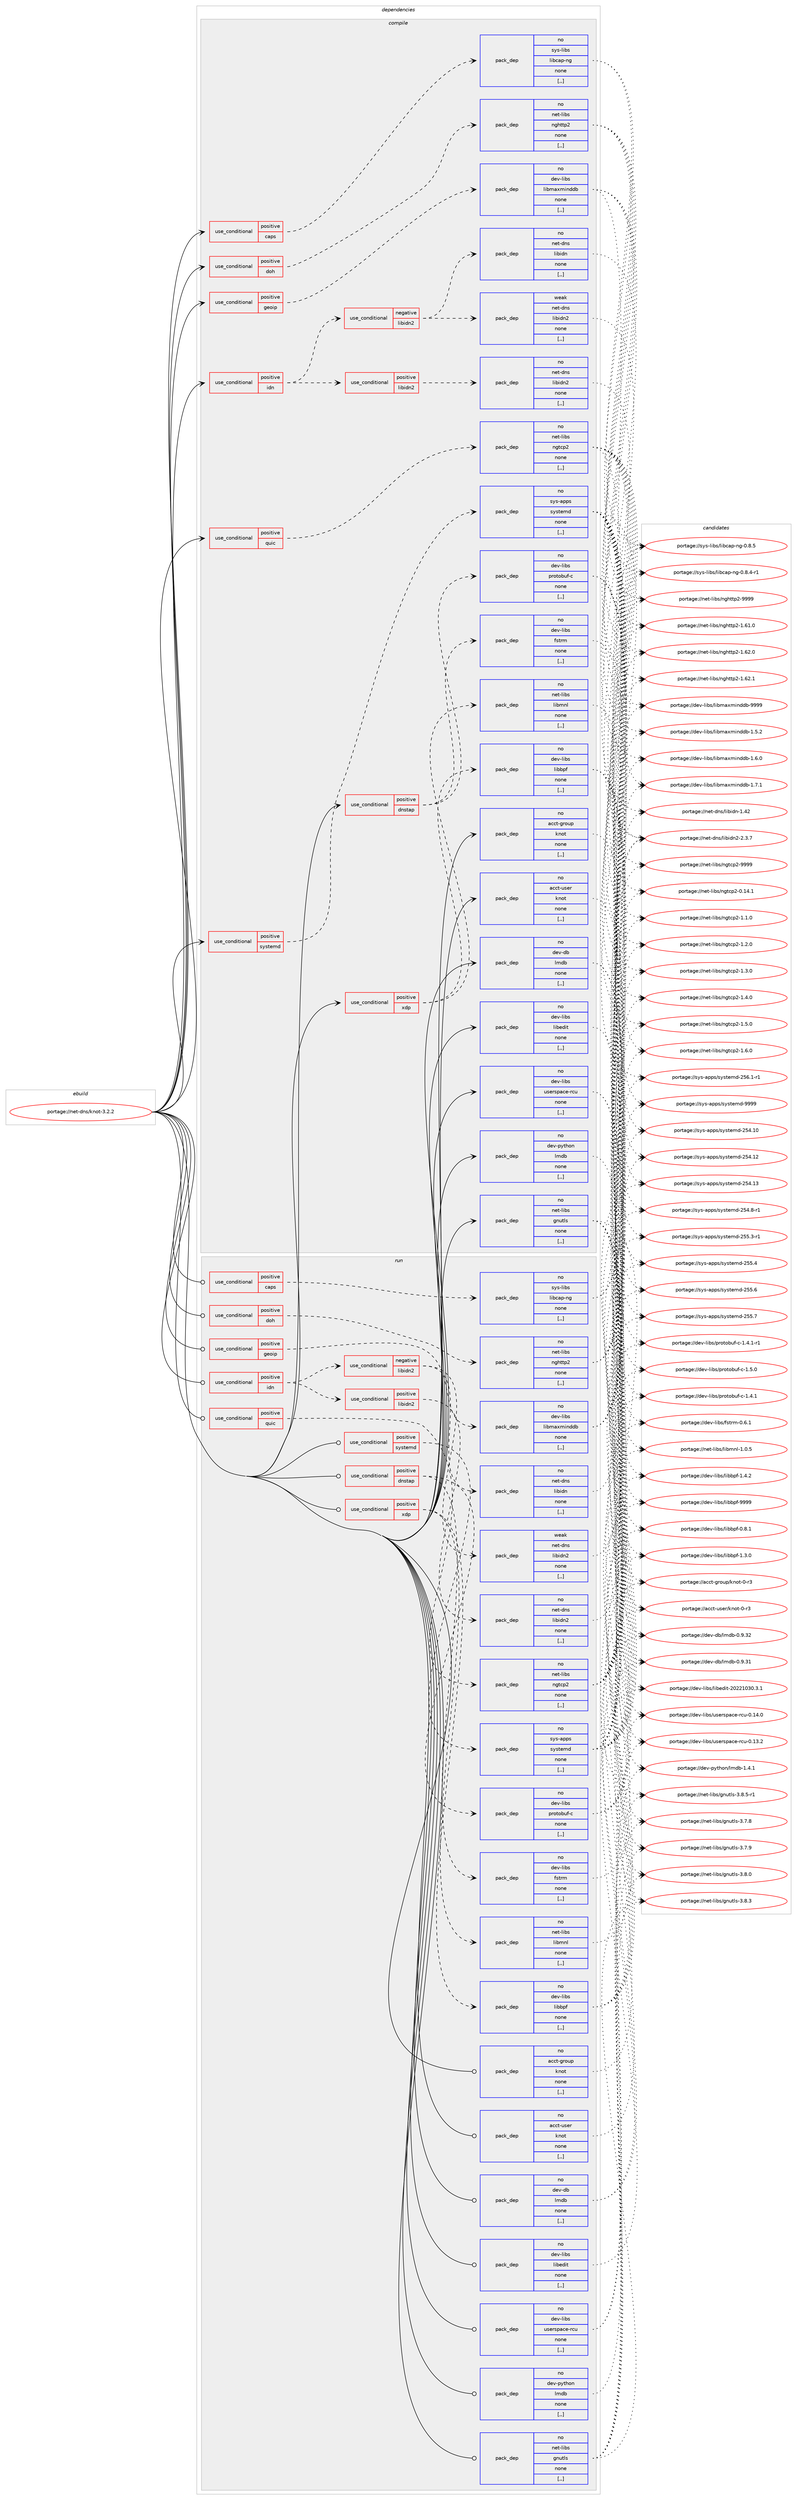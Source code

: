 digraph prolog {

# *************
# Graph options
# *************

newrank=true;
concentrate=true;
compound=true;
graph [rankdir=LR,fontname=Helvetica,fontsize=10,ranksep=1.5];#, ranksep=2.5, nodesep=0.2];
edge  [arrowhead=vee];
node  [fontname=Helvetica,fontsize=10];

# **********
# The ebuild
# **********

subgraph cluster_leftcol {
color=gray;
rank=same;
label=<<i>ebuild</i>>;
id [label="portage://net-dns/knot-3.2.2", color=red, width=4, href="../net-dns/knot-3.2.2.svg"];
}

# ****************
# The dependencies
# ****************

subgraph cluster_midcol {
color=gray;
label=<<i>dependencies</i>>;
subgraph cluster_compile {
fillcolor="#eeeeee";
style=filled;
label=<<i>compile</i>>;
subgraph cond87208 {
dependency337132 [label=<<TABLE BORDER="0" CELLBORDER="1" CELLSPACING="0" CELLPADDING="4"><TR><TD ROWSPAN="3" CELLPADDING="10">use_conditional</TD></TR><TR><TD>positive</TD></TR><TR><TD>caps</TD></TR></TABLE>>, shape=none, color=red];
subgraph pack247391 {
dependency337133 [label=<<TABLE BORDER="0" CELLBORDER="1" CELLSPACING="0" CELLPADDING="4" WIDTH="220"><TR><TD ROWSPAN="6" CELLPADDING="30">pack_dep</TD></TR><TR><TD WIDTH="110">no</TD></TR><TR><TD>sys-libs</TD></TR><TR><TD>libcap-ng</TD></TR><TR><TD>none</TD></TR><TR><TD>[,,]</TD></TR></TABLE>>, shape=none, color=blue];
}
dependency337132:e -> dependency337133:w [weight=20,style="dashed",arrowhead="vee"];
}
id:e -> dependency337132:w [weight=20,style="solid",arrowhead="vee"];
subgraph cond87209 {
dependency337134 [label=<<TABLE BORDER="0" CELLBORDER="1" CELLSPACING="0" CELLPADDING="4"><TR><TD ROWSPAN="3" CELLPADDING="10">use_conditional</TD></TR><TR><TD>positive</TD></TR><TR><TD>dnstap</TD></TR></TABLE>>, shape=none, color=red];
subgraph pack247392 {
dependency337135 [label=<<TABLE BORDER="0" CELLBORDER="1" CELLSPACING="0" CELLPADDING="4" WIDTH="220"><TR><TD ROWSPAN="6" CELLPADDING="30">pack_dep</TD></TR><TR><TD WIDTH="110">no</TD></TR><TR><TD>dev-libs</TD></TR><TR><TD>fstrm</TD></TR><TR><TD>none</TD></TR><TR><TD>[,,]</TD></TR></TABLE>>, shape=none, color=blue];
}
dependency337134:e -> dependency337135:w [weight=20,style="dashed",arrowhead="vee"];
subgraph pack247393 {
dependency337136 [label=<<TABLE BORDER="0" CELLBORDER="1" CELLSPACING="0" CELLPADDING="4" WIDTH="220"><TR><TD ROWSPAN="6" CELLPADDING="30">pack_dep</TD></TR><TR><TD WIDTH="110">no</TD></TR><TR><TD>dev-libs</TD></TR><TR><TD>protobuf-c</TD></TR><TR><TD>none</TD></TR><TR><TD>[,,]</TD></TR></TABLE>>, shape=none, color=blue];
}
dependency337134:e -> dependency337136:w [weight=20,style="dashed",arrowhead="vee"];
}
id:e -> dependency337134:w [weight=20,style="solid",arrowhead="vee"];
subgraph cond87210 {
dependency337137 [label=<<TABLE BORDER="0" CELLBORDER="1" CELLSPACING="0" CELLPADDING="4"><TR><TD ROWSPAN="3" CELLPADDING="10">use_conditional</TD></TR><TR><TD>positive</TD></TR><TR><TD>doh</TD></TR></TABLE>>, shape=none, color=red];
subgraph pack247394 {
dependency337138 [label=<<TABLE BORDER="0" CELLBORDER="1" CELLSPACING="0" CELLPADDING="4" WIDTH="220"><TR><TD ROWSPAN="6" CELLPADDING="30">pack_dep</TD></TR><TR><TD WIDTH="110">no</TD></TR><TR><TD>net-libs</TD></TR><TR><TD>nghttp2</TD></TR><TR><TD>none</TD></TR><TR><TD>[,,]</TD></TR></TABLE>>, shape=none, color=blue];
}
dependency337137:e -> dependency337138:w [weight=20,style="dashed",arrowhead="vee"];
}
id:e -> dependency337137:w [weight=20,style="solid",arrowhead="vee"];
subgraph cond87211 {
dependency337139 [label=<<TABLE BORDER="0" CELLBORDER="1" CELLSPACING="0" CELLPADDING="4"><TR><TD ROWSPAN="3" CELLPADDING="10">use_conditional</TD></TR><TR><TD>positive</TD></TR><TR><TD>geoip</TD></TR></TABLE>>, shape=none, color=red];
subgraph pack247395 {
dependency337140 [label=<<TABLE BORDER="0" CELLBORDER="1" CELLSPACING="0" CELLPADDING="4" WIDTH="220"><TR><TD ROWSPAN="6" CELLPADDING="30">pack_dep</TD></TR><TR><TD WIDTH="110">no</TD></TR><TR><TD>dev-libs</TD></TR><TR><TD>libmaxminddb</TD></TR><TR><TD>none</TD></TR><TR><TD>[,,]</TD></TR></TABLE>>, shape=none, color=blue];
}
dependency337139:e -> dependency337140:w [weight=20,style="dashed",arrowhead="vee"];
}
id:e -> dependency337139:w [weight=20,style="solid",arrowhead="vee"];
subgraph cond87212 {
dependency337141 [label=<<TABLE BORDER="0" CELLBORDER="1" CELLSPACING="0" CELLPADDING="4"><TR><TD ROWSPAN="3" CELLPADDING="10">use_conditional</TD></TR><TR><TD>positive</TD></TR><TR><TD>idn</TD></TR></TABLE>>, shape=none, color=red];
subgraph cond87213 {
dependency337142 [label=<<TABLE BORDER="0" CELLBORDER="1" CELLSPACING="0" CELLPADDING="4"><TR><TD ROWSPAN="3" CELLPADDING="10">use_conditional</TD></TR><TR><TD>negative</TD></TR><TR><TD>libidn2</TD></TR></TABLE>>, shape=none, color=red];
subgraph pack247396 {
dependency337143 [label=<<TABLE BORDER="0" CELLBORDER="1" CELLSPACING="0" CELLPADDING="4" WIDTH="220"><TR><TD ROWSPAN="6" CELLPADDING="30">pack_dep</TD></TR><TR><TD WIDTH="110">no</TD></TR><TR><TD>net-dns</TD></TR><TR><TD>libidn</TD></TR><TR><TD>none</TD></TR><TR><TD>[,,]</TD></TR></TABLE>>, shape=none, color=blue];
}
dependency337142:e -> dependency337143:w [weight=20,style="dashed",arrowhead="vee"];
subgraph pack247397 {
dependency337144 [label=<<TABLE BORDER="0" CELLBORDER="1" CELLSPACING="0" CELLPADDING="4" WIDTH="220"><TR><TD ROWSPAN="6" CELLPADDING="30">pack_dep</TD></TR><TR><TD WIDTH="110">weak</TD></TR><TR><TD>net-dns</TD></TR><TR><TD>libidn2</TD></TR><TR><TD>none</TD></TR><TR><TD>[,,]</TD></TR></TABLE>>, shape=none, color=blue];
}
dependency337142:e -> dependency337144:w [weight=20,style="dashed",arrowhead="vee"];
}
dependency337141:e -> dependency337142:w [weight=20,style="dashed",arrowhead="vee"];
subgraph cond87214 {
dependency337145 [label=<<TABLE BORDER="0" CELLBORDER="1" CELLSPACING="0" CELLPADDING="4"><TR><TD ROWSPAN="3" CELLPADDING="10">use_conditional</TD></TR><TR><TD>positive</TD></TR><TR><TD>libidn2</TD></TR></TABLE>>, shape=none, color=red];
subgraph pack247398 {
dependency337146 [label=<<TABLE BORDER="0" CELLBORDER="1" CELLSPACING="0" CELLPADDING="4" WIDTH="220"><TR><TD ROWSPAN="6" CELLPADDING="30">pack_dep</TD></TR><TR><TD WIDTH="110">no</TD></TR><TR><TD>net-dns</TD></TR><TR><TD>libidn2</TD></TR><TR><TD>none</TD></TR><TR><TD>[,,]</TD></TR></TABLE>>, shape=none, color=blue];
}
dependency337145:e -> dependency337146:w [weight=20,style="dashed",arrowhead="vee"];
}
dependency337141:e -> dependency337145:w [weight=20,style="dashed",arrowhead="vee"];
}
id:e -> dependency337141:w [weight=20,style="solid",arrowhead="vee"];
subgraph cond87215 {
dependency337147 [label=<<TABLE BORDER="0" CELLBORDER="1" CELLSPACING="0" CELLPADDING="4"><TR><TD ROWSPAN="3" CELLPADDING="10">use_conditional</TD></TR><TR><TD>positive</TD></TR><TR><TD>quic</TD></TR></TABLE>>, shape=none, color=red];
subgraph pack247399 {
dependency337148 [label=<<TABLE BORDER="0" CELLBORDER="1" CELLSPACING="0" CELLPADDING="4" WIDTH="220"><TR><TD ROWSPAN="6" CELLPADDING="30">pack_dep</TD></TR><TR><TD WIDTH="110">no</TD></TR><TR><TD>net-libs</TD></TR><TR><TD>ngtcp2</TD></TR><TR><TD>none</TD></TR><TR><TD>[,,]</TD></TR></TABLE>>, shape=none, color=blue];
}
dependency337147:e -> dependency337148:w [weight=20,style="dashed",arrowhead="vee"];
}
id:e -> dependency337147:w [weight=20,style="solid",arrowhead="vee"];
subgraph cond87216 {
dependency337149 [label=<<TABLE BORDER="0" CELLBORDER="1" CELLSPACING="0" CELLPADDING="4"><TR><TD ROWSPAN="3" CELLPADDING="10">use_conditional</TD></TR><TR><TD>positive</TD></TR><TR><TD>systemd</TD></TR></TABLE>>, shape=none, color=red];
subgraph pack247400 {
dependency337150 [label=<<TABLE BORDER="0" CELLBORDER="1" CELLSPACING="0" CELLPADDING="4" WIDTH="220"><TR><TD ROWSPAN="6" CELLPADDING="30">pack_dep</TD></TR><TR><TD WIDTH="110">no</TD></TR><TR><TD>sys-apps</TD></TR><TR><TD>systemd</TD></TR><TR><TD>none</TD></TR><TR><TD>[,,]</TD></TR></TABLE>>, shape=none, color=blue];
}
dependency337149:e -> dependency337150:w [weight=20,style="dashed",arrowhead="vee"];
}
id:e -> dependency337149:w [weight=20,style="solid",arrowhead="vee"];
subgraph cond87217 {
dependency337151 [label=<<TABLE BORDER="0" CELLBORDER="1" CELLSPACING="0" CELLPADDING="4"><TR><TD ROWSPAN="3" CELLPADDING="10">use_conditional</TD></TR><TR><TD>positive</TD></TR><TR><TD>xdp</TD></TR></TABLE>>, shape=none, color=red];
subgraph pack247401 {
dependency337152 [label=<<TABLE BORDER="0" CELLBORDER="1" CELLSPACING="0" CELLPADDING="4" WIDTH="220"><TR><TD ROWSPAN="6" CELLPADDING="30">pack_dep</TD></TR><TR><TD WIDTH="110">no</TD></TR><TR><TD>dev-libs</TD></TR><TR><TD>libbpf</TD></TR><TR><TD>none</TD></TR><TR><TD>[,,]</TD></TR></TABLE>>, shape=none, color=blue];
}
dependency337151:e -> dependency337152:w [weight=20,style="dashed",arrowhead="vee"];
subgraph pack247402 {
dependency337153 [label=<<TABLE BORDER="0" CELLBORDER="1" CELLSPACING="0" CELLPADDING="4" WIDTH="220"><TR><TD ROWSPAN="6" CELLPADDING="30">pack_dep</TD></TR><TR><TD WIDTH="110">no</TD></TR><TR><TD>net-libs</TD></TR><TR><TD>libmnl</TD></TR><TR><TD>none</TD></TR><TR><TD>[,,]</TD></TR></TABLE>>, shape=none, color=blue];
}
dependency337151:e -> dependency337153:w [weight=20,style="dashed",arrowhead="vee"];
}
id:e -> dependency337151:w [weight=20,style="solid",arrowhead="vee"];
subgraph pack247403 {
dependency337154 [label=<<TABLE BORDER="0" CELLBORDER="1" CELLSPACING="0" CELLPADDING="4" WIDTH="220"><TR><TD ROWSPAN="6" CELLPADDING="30">pack_dep</TD></TR><TR><TD WIDTH="110">no</TD></TR><TR><TD>acct-group</TD></TR><TR><TD>knot</TD></TR><TR><TD>none</TD></TR><TR><TD>[,,]</TD></TR></TABLE>>, shape=none, color=blue];
}
id:e -> dependency337154:w [weight=20,style="solid",arrowhead="vee"];
subgraph pack247404 {
dependency337155 [label=<<TABLE BORDER="0" CELLBORDER="1" CELLSPACING="0" CELLPADDING="4" WIDTH="220"><TR><TD ROWSPAN="6" CELLPADDING="30">pack_dep</TD></TR><TR><TD WIDTH="110">no</TD></TR><TR><TD>acct-user</TD></TR><TR><TD>knot</TD></TR><TR><TD>none</TD></TR><TR><TD>[,,]</TD></TR></TABLE>>, shape=none, color=blue];
}
id:e -> dependency337155:w [weight=20,style="solid",arrowhead="vee"];
subgraph pack247405 {
dependency337156 [label=<<TABLE BORDER="0" CELLBORDER="1" CELLSPACING="0" CELLPADDING="4" WIDTH="220"><TR><TD ROWSPAN="6" CELLPADDING="30">pack_dep</TD></TR><TR><TD WIDTH="110">no</TD></TR><TR><TD>dev-db</TD></TR><TR><TD>lmdb</TD></TR><TR><TD>none</TD></TR><TR><TD>[,,]</TD></TR></TABLE>>, shape=none, color=blue];
}
id:e -> dependency337156:w [weight=20,style="solid",arrowhead="vee"];
subgraph pack247406 {
dependency337157 [label=<<TABLE BORDER="0" CELLBORDER="1" CELLSPACING="0" CELLPADDING="4" WIDTH="220"><TR><TD ROWSPAN="6" CELLPADDING="30">pack_dep</TD></TR><TR><TD WIDTH="110">no</TD></TR><TR><TD>dev-libs</TD></TR><TR><TD>libedit</TD></TR><TR><TD>none</TD></TR><TR><TD>[,,]</TD></TR></TABLE>>, shape=none, color=blue];
}
id:e -> dependency337157:w [weight=20,style="solid",arrowhead="vee"];
subgraph pack247407 {
dependency337158 [label=<<TABLE BORDER="0" CELLBORDER="1" CELLSPACING="0" CELLPADDING="4" WIDTH="220"><TR><TD ROWSPAN="6" CELLPADDING="30">pack_dep</TD></TR><TR><TD WIDTH="110">no</TD></TR><TR><TD>dev-libs</TD></TR><TR><TD>userspace-rcu</TD></TR><TR><TD>none</TD></TR><TR><TD>[,,]</TD></TR></TABLE>>, shape=none, color=blue];
}
id:e -> dependency337158:w [weight=20,style="solid",arrowhead="vee"];
subgraph pack247408 {
dependency337159 [label=<<TABLE BORDER="0" CELLBORDER="1" CELLSPACING="0" CELLPADDING="4" WIDTH="220"><TR><TD ROWSPAN="6" CELLPADDING="30">pack_dep</TD></TR><TR><TD WIDTH="110">no</TD></TR><TR><TD>dev-python</TD></TR><TR><TD>lmdb</TD></TR><TR><TD>none</TD></TR><TR><TD>[,,]</TD></TR></TABLE>>, shape=none, color=blue];
}
id:e -> dependency337159:w [weight=20,style="solid",arrowhead="vee"];
subgraph pack247409 {
dependency337160 [label=<<TABLE BORDER="0" CELLBORDER="1" CELLSPACING="0" CELLPADDING="4" WIDTH="220"><TR><TD ROWSPAN="6" CELLPADDING="30">pack_dep</TD></TR><TR><TD WIDTH="110">no</TD></TR><TR><TD>net-libs</TD></TR><TR><TD>gnutls</TD></TR><TR><TD>none</TD></TR><TR><TD>[,,]</TD></TR></TABLE>>, shape=none, color=blue];
}
id:e -> dependency337160:w [weight=20,style="solid",arrowhead="vee"];
}
subgraph cluster_compileandrun {
fillcolor="#eeeeee";
style=filled;
label=<<i>compile and run</i>>;
}
subgraph cluster_run {
fillcolor="#eeeeee";
style=filled;
label=<<i>run</i>>;
subgraph cond87218 {
dependency337161 [label=<<TABLE BORDER="0" CELLBORDER="1" CELLSPACING="0" CELLPADDING="4"><TR><TD ROWSPAN="3" CELLPADDING="10">use_conditional</TD></TR><TR><TD>positive</TD></TR><TR><TD>caps</TD></TR></TABLE>>, shape=none, color=red];
subgraph pack247410 {
dependency337162 [label=<<TABLE BORDER="0" CELLBORDER="1" CELLSPACING="0" CELLPADDING="4" WIDTH="220"><TR><TD ROWSPAN="6" CELLPADDING="30">pack_dep</TD></TR><TR><TD WIDTH="110">no</TD></TR><TR><TD>sys-libs</TD></TR><TR><TD>libcap-ng</TD></TR><TR><TD>none</TD></TR><TR><TD>[,,]</TD></TR></TABLE>>, shape=none, color=blue];
}
dependency337161:e -> dependency337162:w [weight=20,style="dashed",arrowhead="vee"];
}
id:e -> dependency337161:w [weight=20,style="solid",arrowhead="odot"];
subgraph cond87219 {
dependency337163 [label=<<TABLE BORDER="0" CELLBORDER="1" CELLSPACING="0" CELLPADDING="4"><TR><TD ROWSPAN="3" CELLPADDING="10">use_conditional</TD></TR><TR><TD>positive</TD></TR><TR><TD>dnstap</TD></TR></TABLE>>, shape=none, color=red];
subgraph pack247411 {
dependency337164 [label=<<TABLE BORDER="0" CELLBORDER="1" CELLSPACING="0" CELLPADDING="4" WIDTH="220"><TR><TD ROWSPAN="6" CELLPADDING="30">pack_dep</TD></TR><TR><TD WIDTH="110">no</TD></TR><TR><TD>dev-libs</TD></TR><TR><TD>fstrm</TD></TR><TR><TD>none</TD></TR><TR><TD>[,,]</TD></TR></TABLE>>, shape=none, color=blue];
}
dependency337163:e -> dependency337164:w [weight=20,style="dashed",arrowhead="vee"];
subgraph pack247412 {
dependency337165 [label=<<TABLE BORDER="0" CELLBORDER="1" CELLSPACING="0" CELLPADDING="4" WIDTH="220"><TR><TD ROWSPAN="6" CELLPADDING="30">pack_dep</TD></TR><TR><TD WIDTH="110">no</TD></TR><TR><TD>dev-libs</TD></TR><TR><TD>protobuf-c</TD></TR><TR><TD>none</TD></TR><TR><TD>[,,]</TD></TR></TABLE>>, shape=none, color=blue];
}
dependency337163:e -> dependency337165:w [weight=20,style="dashed",arrowhead="vee"];
}
id:e -> dependency337163:w [weight=20,style="solid",arrowhead="odot"];
subgraph cond87220 {
dependency337166 [label=<<TABLE BORDER="0" CELLBORDER="1" CELLSPACING="0" CELLPADDING="4"><TR><TD ROWSPAN="3" CELLPADDING="10">use_conditional</TD></TR><TR><TD>positive</TD></TR><TR><TD>doh</TD></TR></TABLE>>, shape=none, color=red];
subgraph pack247413 {
dependency337167 [label=<<TABLE BORDER="0" CELLBORDER="1" CELLSPACING="0" CELLPADDING="4" WIDTH="220"><TR><TD ROWSPAN="6" CELLPADDING="30">pack_dep</TD></TR><TR><TD WIDTH="110">no</TD></TR><TR><TD>net-libs</TD></TR><TR><TD>nghttp2</TD></TR><TR><TD>none</TD></TR><TR><TD>[,,]</TD></TR></TABLE>>, shape=none, color=blue];
}
dependency337166:e -> dependency337167:w [weight=20,style="dashed",arrowhead="vee"];
}
id:e -> dependency337166:w [weight=20,style="solid",arrowhead="odot"];
subgraph cond87221 {
dependency337168 [label=<<TABLE BORDER="0" CELLBORDER="1" CELLSPACING="0" CELLPADDING="4"><TR><TD ROWSPAN="3" CELLPADDING="10">use_conditional</TD></TR><TR><TD>positive</TD></TR><TR><TD>geoip</TD></TR></TABLE>>, shape=none, color=red];
subgraph pack247414 {
dependency337169 [label=<<TABLE BORDER="0" CELLBORDER="1" CELLSPACING="0" CELLPADDING="4" WIDTH="220"><TR><TD ROWSPAN="6" CELLPADDING="30">pack_dep</TD></TR><TR><TD WIDTH="110">no</TD></TR><TR><TD>dev-libs</TD></TR><TR><TD>libmaxminddb</TD></TR><TR><TD>none</TD></TR><TR><TD>[,,]</TD></TR></TABLE>>, shape=none, color=blue];
}
dependency337168:e -> dependency337169:w [weight=20,style="dashed",arrowhead="vee"];
}
id:e -> dependency337168:w [weight=20,style="solid",arrowhead="odot"];
subgraph cond87222 {
dependency337170 [label=<<TABLE BORDER="0" CELLBORDER="1" CELLSPACING="0" CELLPADDING="4"><TR><TD ROWSPAN="3" CELLPADDING="10">use_conditional</TD></TR><TR><TD>positive</TD></TR><TR><TD>idn</TD></TR></TABLE>>, shape=none, color=red];
subgraph cond87223 {
dependency337171 [label=<<TABLE BORDER="0" CELLBORDER="1" CELLSPACING="0" CELLPADDING="4"><TR><TD ROWSPAN="3" CELLPADDING="10">use_conditional</TD></TR><TR><TD>negative</TD></TR><TR><TD>libidn2</TD></TR></TABLE>>, shape=none, color=red];
subgraph pack247415 {
dependency337172 [label=<<TABLE BORDER="0" CELLBORDER="1" CELLSPACING="0" CELLPADDING="4" WIDTH="220"><TR><TD ROWSPAN="6" CELLPADDING="30">pack_dep</TD></TR><TR><TD WIDTH="110">no</TD></TR><TR><TD>net-dns</TD></TR><TR><TD>libidn</TD></TR><TR><TD>none</TD></TR><TR><TD>[,,]</TD></TR></TABLE>>, shape=none, color=blue];
}
dependency337171:e -> dependency337172:w [weight=20,style="dashed",arrowhead="vee"];
subgraph pack247416 {
dependency337173 [label=<<TABLE BORDER="0" CELLBORDER="1" CELLSPACING="0" CELLPADDING="4" WIDTH="220"><TR><TD ROWSPAN="6" CELLPADDING="30">pack_dep</TD></TR><TR><TD WIDTH="110">weak</TD></TR><TR><TD>net-dns</TD></TR><TR><TD>libidn2</TD></TR><TR><TD>none</TD></TR><TR><TD>[,,]</TD></TR></TABLE>>, shape=none, color=blue];
}
dependency337171:e -> dependency337173:w [weight=20,style="dashed",arrowhead="vee"];
}
dependency337170:e -> dependency337171:w [weight=20,style="dashed",arrowhead="vee"];
subgraph cond87224 {
dependency337174 [label=<<TABLE BORDER="0" CELLBORDER="1" CELLSPACING="0" CELLPADDING="4"><TR><TD ROWSPAN="3" CELLPADDING="10">use_conditional</TD></TR><TR><TD>positive</TD></TR><TR><TD>libidn2</TD></TR></TABLE>>, shape=none, color=red];
subgraph pack247417 {
dependency337175 [label=<<TABLE BORDER="0" CELLBORDER="1" CELLSPACING="0" CELLPADDING="4" WIDTH="220"><TR><TD ROWSPAN="6" CELLPADDING="30">pack_dep</TD></TR><TR><TD WIDTH="110">no</TD></TR><TR><TD>net-dns</TD></TR><TR><TD>libidn2</TD></TR><TR><TD>none</TD></TR><TR><TD>[,,]</TD></TR></TABLE>>, shape=none, color=blue];
}
dependency337174:e -> dependency337175:w [weight=20,style="dashed",arrowhead="vee"];
}
dependency337170:e -> dependency337174:w [weight=20,style="dashed",arrowhead="vee"];
}
id:e -> dependency337170:w [weight=20,style="solid",arrowhead="odot"];
subgraph cond87225 {
dependency337176 [label=<<TABLE BORDER="0" CELLBORDER="1" CELLSPACING="0" CELLPADDING="4"><TR><TD ROWSPAN="3" CELLPADDING="10">use_conditional</TD></TR><TR><TD>positive</TD></TR><TR><TD>quic</TD></TR></TABLE>>, shape=none, color=red];
subgraph pack247418 {
dependency337177 [label=<<TABLE BORDER="0" CELLBORDER="1" CELLSPACING="0" CELLPADDING="4" WIDTH="220"><TR><TD ROWSPAN="6" CELLPADDING="30">pack_dep</TD></TR><TR><TD WIDTH="110">no</TD></TR><TR><TD>net-libs</TD></TR><TR><TD>ngtcp2</TD></TR><TR><TD>none</TD></TR><TR><TD>[,,]</TD></TR></TABLE>>, shape=none, color=blue];
}
dependency337176:e -> dependency337177:w [weight=20,style="dashed",arrowhead="vee"];
}
id:e -> dependency337176:w [weight=20,style="solid",arrowhead="odot"];
subgraph cond87226 {
dependency337178 [label=<<TABLE BORDER="0" CELLBORDER="1" CELLSPACING="0" CELLPADDING="4"><TR><TD ROWSPAN="3" CELLPADDING="10">use_conditional</TD></TR><TR><TD>positive</TD></TR><TR><TD>systemd</TD></TR></TABLE>>, shape=none, color=red];
subgraph pack247419 {
dependency337179 [label=<<TABLE BORDER="0" CELLBORDER="1" CELLSPACING="0" CELLPADDING="4" WIDTH="220"><TR><TD ROWSPAN="6" CELLPADDING="30">pack_dep</TD></TR><TR><TD WIDTH="110">no</TD></TR><TR><TD>sys-apps</TD></TR><TR><TD>systemd</TD></TR><TR><TD>none</TD></TR><TR><TD>[,,]</TD></TR></TABLE>>, shape=none, color=blue];
}
dependency337178:e -> dependency337179:w [weight=20,style="dashed",arrowhead="vee"];
}
id:e -> dependency337178:w [weight=20,style="solid",arrowhead="odot"];
subgraph cond87227 {
dependency337180 [label=<<TABLE BORDER="0" CELLBORDER="1" CELLSPACING="0" CELLPADDING="4"><TR><TD ROWSPAN="3" CELLPADDING="10">use_conditional</TD></TR><TR><TD>positive</TD></TR><TR><TD>xdp</TD></TR></TABLE>>, shape=none, color=red];
subgraph pack247420 {
dependency337181 [label=<<TABLE BORDER="0" CELLBORDER="1" CELLSPACING="0" CELLPADDING="4" WIDTH="220"><TR><TD ROWSPAN="6" CELLPADDING="30">pack_dep</TD></TR><TR><TD WIDTH="110">no</TD></TR><TR><TD>dev-libs</TD></TR><TR><TD>libbpf</TD></TR><TR><TD>none</TD></TR><TR><TD>[,,]</TD></TR></TABLE>>, shape=none, color=blue];
}
dependency337180:e -> dependency337181:w [weight=20,style="dashed",arrowhead="vee"];
subgraph pack247421 {
dependency337182 [label=<<TABLE BORDER="0" CELLBORDER="1" CELLSPACING="0" CELLPADDING="4" WIDTH="220"><TR><TD ROWSPAN="6" CELLPADDING="30">pack_dep</TD></TR><TR><TD WIDTH="110">no</TD></TR><TR><TD>net-libs</TD></TR><TR><TD>libmnl</TD></TR><TR><TD>none</TD></TR><TR><TD>[,,]</TD></TR></TABLE>>, shape=none, color=blue];
}
dependency337180:e -> dependency337182:w [weight=20,style="dashed",arrowhead="vee"];
}
id:e -> dependency337180:w [weight=20,style="solid",arrowhead="odot"];
subgraph pack247422 {
dependency337183 [label=<<TABLE BORDER="0" CELLBORDER="1" CELLSPACING="0" CELLPADDING="4" WIDTH="220"><TR><TD ROWSPAN="6" CELLPADDING="30">pack_dep</TD></TR><TR><TD WIDTH="110">no</TD></TR><TR><TD>acct-group</TD></TR><TR><TD>knot</TD></TR><TR><TD>none</TD></TR><TR><TD>[,,]</TD></TR></TABLE>>, shape=none, color=blue];
}
id:e -> dependency337183:w [weight=20,style="solid",arrowhead="odot"];
subgraph pack247423 {
dependency337184 [label=<<TABLE BORDER="0" CELLBORDER="1" CELLSPACING="0" CELLPADDING="4" WIDTH="220"><TR><TD ROWSPAN="6" CELLPADDING="30">pack_dep</TD></TR><TR><TD WIDTH="110">no</TD></TR><TR><TD>acct-user</TD></TR><TR><TD>knot</TD></TR><TR><TD>none</TD></TR><TR><TD>[,,]</TD></TR></TABLE>>, shape=none, color=blue];
}
id:e -> dependency337184:w [weight=20,style="solid",arrowhead="odot"];
subgraph pack247424 {
dependency337185 [label=<<TABLE BORDER="0" CELLBORDER="1" CELLSPACING="0" CELLPADDING="4" WIDTH="220"><TR><TD ROWSPAN="6" CELLPADDING="30">pack_dep</TD></TR><TR><TD WIDTH="110">no</TD></TR><TR><TD>dev-db</TD></TR><TR><TD>lmdb</TD></TR><TR><TD>none</TD></TR><TR><TD>[,,]</TD></TR></TABLE>>, shape=none, color=blue];
}
id:e -> dependency337185:w [weight=20,style="solid",arrowhead="odot"];
subgraph pack247425 {
dependency337186 [label=<<TABLE BORDER="0" CELLBORDER="1" CELLSPACING="0" CELLPADDING="4" WIDTH="220"><TR><TD ROWSPAN="6" CELLPADDING="30">pack_dep</TD></TR><TR><TD WIDTH="110">no</TD></TR><TR><TD>dev-libs</TD></TR><TR><TD>libedit</TD></TR><TR><TD>none</TD></TR><TR><TD>[,,]</TD></TR></TABLE>>, shape=none, color=blue];
}
id:e -> dependency337186:w [weight=20,style="solid",arrowhead="odot"];
subgraph pack247426 {
dependency337187 [label=<<TABLE BORDER="0" CELLBORDER="1" CELLSPACING="0" CELLPADDING="4" WIDTH="220"><TR><TD ROWSPAN="6" CELLPADDING="30">pack_dep</TD></TR><TR><TD WIDTH="110">no</TD></TR><TR><TD>dev-libs</TD></TR><TR><TD>userspace-rcu</TD></TR><TR><TD>none</TD></TR><TR><TD>[,,]</TD></TR></TABLE>>, shape=none, color=blue];
}
id:e -> dependency337187:w [weight=20,style="solid",arrowhead="odot"];
subgraph pack247427 {
dependency337188 [label=<<TABLE BORDER="0" CELLBORDER="1" CELLSPACING="0" CELLPADDING="4" WIDTH="220"><TR><TD ROWSPAN="6" CELLPADDING="30">pack_dep</TD></TR><TR><TD WIDTH="110">no</TD></TR><TR><TD>dev-python</TD></TR><TR><TD>lmdb</TD></TR><TR><TD>none</TD></TR><TR><TD>[,,]</TD></TR></TABLE>>, shape=none, color=blue];
}
id:e -> dependency337188:w [weight=20,style="solid",arrowhead="odot"];
subgraph pack247428 {
dependency337189 [label=<<TABLE BORDER="0" CELLBORDER="1" CELLSPACING="0" CELLPADDING="4" WIDTH="220"><TR><TD ROWSPAN="6" CELLPADDING="30">pack_dep</TD></TR><TR><TD WIDTH="110">no</TD></TR><TR><TD>net-libs</TD></TR><TR><TD>gnutls</TD></TR><TR><TD>none</TD></TR><TR><TD>[,,]</TD></TR></TABLE>>, shape=none, color=blue];
}
id:e -> dependency337189:w [weight=20,style="solid",arrowhead="odot"];
}
}

# **************
# The candidates
# **************

subgraph cluster_choices {
rank=same;
color=gray;
label=<<i>candidates</i>>;

subgraph choice247391 {
color=black;
nodesep=1;
choice115121115451081059811547108105989997112451101034548465646524511449 [label="portage://sys-libs/libcap-ng-0.8.4-r1", color=red, width=4,href="../sys-libs/libcap-ng-0.8.4-r1.svg"];
choice11512111545108105981154710810598999711245110103454846564653 [label="portage://sys-libs/libcap-ng-0.8.5", color=red, width=4,href="../sys-libs/libcap-ng-0.8.5.svg"];
dependency337133:e -> choice115121115451081059811547108105989997112451101034548465646524511449:w [style=dotted,weight="100"];
dependency337133:e -> choice11512111545108105981154710810598999711245110103454846564653:w [style=dotted,weight="100"];
}
subgraph choice247392 {
color=black;
nodesep=1;
choice100101118451081059811547102115116114109454846544649 [label="portage://dev-libs/fstrm-0.6.1", color=red, width=4,href="../dev-libs/fstrm-0.6.1.svg"];
dependency337135:e -> choice100101118451081059811547102115116114109454846544649:w [style=dotted,weight="100"];
}
subgraph choice247393 {
color=black;
nodesep=1;
choice100101118451081059811547112114111116111981171024599454946524649 [label="portage://dev-libs/protobuf-c-1.4.1", color=red, width=4,href="../dev-libs/protobuf-c-1.4.1.svg"];
choice1001011184510810598115471121141111161119811710245994549465246494511449 [label="portage://dev-libs/protobuf-c-1.4.1-r1", color=red, width=4,href="../dev-libs/protobuf-c-1.4.1-r1.svg"];
choice100101118451081059811547112114111116111981171024599454946534648 [label="portage://dev-libs/protobuf-c-1.5.0", color=red, width=4,href="../dev-libs/protobuf-c-1.5.0.svg"];
dependency337136:e -> choice100101118451081059811547112114111116111981171024599454946524649:w [style=dotted,weight="100"];
dependency337136:e -> choice1001011184510810598115471121141111161119811710245994549465246494511449:w [style=dotted,weight="100"];
dependency337136:e -> choice100101118451081059811547112114111116111981171024599454946534648:w [style=dotted,weight="100"];
}
subgraph choice247394 {
color=black;
nodesep=1;
choice1101011164510810598115471101031041161161125045494654494648 [label="portage://net-libs/nghttp2-1.61.0", color=red, width=4,href="../net-libs/nghttp2-1.61.0.svg"];
choice1101011164510810598115471101031041161161125045494654504648 [label="portage://net-libs/nghttp2-1.62.0", color=red, width=4,href="../net-libs/nghttp2-1.62.0.svg"];
choice1101011164510810598115471101031041161161125045494654504649 [label="portage://net-libs/nghttp2-1.62.1", color=red, width=4,href="../net-libs/nghttp2-1.62.1.svg"];
choice110101116451081059811547110103104116116112504557575757 [label="portage://net-libs/nghttp2-9999", color=red, width=4,href="../net-libs/nghttp2-9999.svg"];
dependency337138:e -> choice1101011164510810598115471101031041161161125045494654494648:w [style=dotted,weight="100"];
dependency337138:e -> choice1101011164510810598115471101031041161161125045494654504648:w [style=dotted,weight="100"];
dependency337138:e -> choice1101011164510810598115471101031041161161125045494654504649:w [style=dotted,weight="100"];
dependency337138:e -> choice110101116451081059811547110103104116116112504557575757:w [style=dotted,weight="100"];
}
subgraph choice247395 {
color=black;
nodesep=1;
choice100101118451081059811547108105981099712010910511010010098454946534650 [label="portage://dev-libs/libmaxminddb-1.5.2", color=red, width=4,href="../dev-libs/libmaxminddb-1.5.2.svg"];
choice100101118451081059811547108105981099712010910511010010098454946544648 [label="portage://dev-libs/libmaxminddb-1.6.0", color=red, width=4,href="../dev-libs/libmaxminddb-1.6.0.svg"];
choice100101118451081059811547108105981099712010910511010010098454946554649 [label="portage://dev-libs/libmaxminddb-1.7.1", color=red, width=4,href="../dev-libs/libmaxminddb-1.7.1.svg"];
choice1001011184510810598115471081059810997120109105110100100984557575757 [label="portage://dev-libs/libmaxminddb-9999", color=red, width=4,href="../dev-libs/libmaxminddb-9999.svg"];
dependency337140:e -> choice100101118451081059811547108105981099712010910511010010098454946534650:w [style=dotted,weight="100"];
dependency337140:e -> choice100101118451081059811547108105981099712010910511010010098454946544648:w [style=dotted,weight="100"];
dependency337140:e -> choice100101118451081059811547108105981099712010910511010010098454946554649:w [style=dotted,weight="100"];
dependency337140:e -> choice1001011184510810598115471081059810997120109105110100100984557575757:w [style=dotted,weight="100"];
}
subgraph choice247396 {
color=black;
nodesep=1;
choice1101011164510011011547108105981051001104549465250 [label="portage://net-dns/libidn-1.42", color=red, width=4,href="../net-dns/libidn-1.42.svg"];
dependency337143:e -> choice1101011164510011011547108105981051001104549465250:w [style=dotted,weight="100"];
}
subgraph choice247397 {
color=black;
nodesep=1;
choice11010111645100110115471081059810510011050455046514655 [label="portage://net-dns/libidn2-2.3.7", color=red, width=4,href="../net-dns/libidn2-2.3.7.svg"];
dependency337144:e -> choice11010111645100110115471081059810510011050455046514655:w [style=dotted,weight="100"];
}
subgraph choice247398 {
color=black;
nodesep=1;
choice11010111645100110115471081059810510011050455046514655 [label="portage://net-dns/libidn2-2.3.7", color=red, width=4,href="../net-dns/libidn2-2.3.7.svg"];
dependency337146:e -> choice11010111645100110115471081059810510011050455046514655:w [style=dotted,weight="100"];
}
subgraph choice247399 {
color=black;
nodesep=1;
choice110101116451081059811547110103116991125045484649524649 [label="portage://net-libs/ngtcp2-0.14.1", color=red, width=4,href="../net-libs/ngtcp2-0.14.1.svg"];
choice1101011164510810598115471101031169911250454946494648 [label="portage://net-libs/ngtcp2-1.1.0", color=red, width=4,href="../net-libs/ngtcp2-1.1.0.svg"];
choice1101011164510810598115471101031169911250454946504648 [label="portage://net-libs/ngtcp2-1.2.0", color=red, width=4,href="../net-libs/ngtcp2-1.2.0.svg"];
choice1101011164510810598115471101031169911250454946514648 [label="portage://net-libs/ngtcp2-1.3.0", color=red, width=4,href="../net-libs/ngtcp2-1.3.0.svg"];
choice1101011164510810598115471101031169911250454946524648 [label="portage://net-libs/ngtcp2-1.4.0", color=red, width=4,href="../net-libs/ngtcp2-1.4.0.svg"];
choice1101011164510810598115471101031169911250454946534648 [label="portage://net-libs/ngtcp2-1.5.0", color=red, width=4,href="../net-libs/ngtcp2-1.5.0.svg"];
choice1101011164510810598115471101031169911250454946544648 [label="portage://net-libs/ngtcp2-1.6.0", color=red, width=4,href="../net-libs/ngtcp2-1.6.0.svg"];
choice11010111645108105981154711010311699112504557575757 [label="portage://net-libs/ngtcp2-9999", color=red, width=4,href="../net-libs/ngtcp2-9999.svg"];
dependency337148:e -> choice110101116451081059811547110103116991125045484649524649:w [style=dotted,weight="100"];
dependency337148:e -> choice1101011164510810598115471101031169911250454946494648:w [style=dotted,weight="100"];
dependency337148:e -> choice1101011164510810598115471101031169911250454946504648:w [style=dotted,weight="100"];
dependency337148:e -> choice1101011164510810598115471101031169911250454946514648:w [style=dotted,weight="100"];
dependency337148:e -> choice1101011164510810598115471101031169911250454946524648:w [style=dotted,weight="100"];
dependency337148:e -> choice1101011164510810598115471101031169911250454946534648:w [style=dotted,weight="100"];
dependency337148:e -> choice1101011164510810598115471101031169911250454946544648:w [style=dotted,weight="100"];
dependency337148:e -> choice11010111645108105981154711010311699112504557575757:w [style=dotted,weight="100"];
}
subgraph choice247400 {
color=black;
nodesep=1;
choice11512111545971121121154711512111511610110910045505352464948 [label="portage://sys-apps/systemd-254.10", color=red, width=4,href="../sys-apps/systemd-254.10.svg"];
choice11512111545971121121154711512111511610110910045505352464950 [label="portage://sys-apps/systemd-254.12", color=red, width=4,href="../sys-apps/systemd-254.12.svg"];
choice11512111545971121121154711512111511610110910045505352464951 [label="portage://sys-apps/systemd-254.13", color=red, width=4,href="../sys-apps/systemd-254.13.svg"];
choice1151211154597112112115471151211151161011091004550535246564511449 [label="portage://sys-apps/systemd-254.8-r1", color=red, width=4,href="../sys-apps/systemd-254.8-r1.svg"];
choice1151211154597112112115471151211151161011091004550535346514511449 [label="portage://sys-apps/systemd-255.3-r1", color=red, width=4,href="../sys-apps/systemd-255.3-r1.svg"];
choice115121115459711211211547115121115116101109100455053534652 [label="portage://sys-apps/systemd-255.4", color=red, width=4,href="../sys-apps/systemd-255.4.svg"];
choice115121115459711211211547115121115116101109100455053534654 [label="portage://sys-apps/systemd-255.6", color=red, width=4,href="../sys-apps/systemd-255.6.svg"];
choice115121115459711211211547115121115116101109100455053534655 [label="portage://sys-apps/systemd-255.7", color=red, width=4,href="../sys-apps/systemd-255.7.svg"];
choice1151211154597112112115471151211151161011091004550535446494511449 [label="portage://sys-apps/systemd-256.1-r1", color=red, width=4,href="../sys-apps/systemd-256.1-r1.svg"];
choice1151211154597112112115471151211151161011091004557575757 [label="portage://sys-apps/systemd-9999", color=red, width=4,href="../sys-apps/systemd-9999.svg"];
dependency337150:e -> choice11512111545971121121154711512111511610110910045505352464948:w [style=dotted,weight="100"];
dependency337150:e -> choice11512111545971121121154711512111511610110910045505352464950:w [style=dotted,weight="100"];
dependency337150:e -> choice11512111545971121121154711512111511610110910045505352464951:w [style=dotted,weight="100"];
dependency337150:e -> choice1151211154597112112115471151211151161011091004550535246564511449:w [style=dotted,weight="100"];
dependency337150:e -> choice1151211154597112112115471151211151161011091004550535346514511449:w [style=dotted,weight="100"];
dependency337150:e -> choice115121115459711211211547115121115116101109100455053534652:w [style=dotted,weight="100"];
dependency337150:e -> choice115121115459711211211547115121115116101109100455053534654:w [style=dotted,weight="100"];
dependency337150:e -> choice115121115459711211211547115121115116101109100455053534655:w [style=dotted,weight="100"];
dependency337150:e -> choice1151211154597112112115471151211151161011091004550535446494511449:w [style=dotted,weight="100"];
dependency337150:e -> choice1151211154597112112115471151211151161011091004557575757:w [style=dotted,weight="100"];
}
subgraph choice247401 {
color=black;
nodesep=1;
choice1001011184510810598115471081059898112102454846564649 [label="portage://dev-libs/libbpf-0.8.1", color=red, width=4,href="../dev-libs/libbpf-0.8.1.svg"];
choice1001011184510810598115471081059898112102454946514648 [label="portage://dev-libs/libbpf-1.3.0", color=red, width=4,href="../dev-libs/libbpf-1.3.0.svg"];
choice1001011184510810598115471081059898112102454946524650 [label="portage://dev-libs/libbpf-1.4.2", color=red, width=4,href="../dev-libs/libbpf-1.4.2.svg"];
choice10010111845108105981154710810598981121024557575757 [label="portage://dev-libs/libbpf-9999", color=red, width=4,href="../dev-libs/libbpf-9999.svg"];
dependency337152:e -> choice1001011184510810598115471081059898112102454846564649:w [style=dotted,weight="100"];
dependency337152:e -> choice1001011184510810598115471081059898112102454946514648:w [style=dotted,weight="100"];
dependency337152:e -> choice1001011184510810598115471081059898112102454946524650:w [style=dotted,weight="100"];
dependency337152:e -> choice10010111845108105981154710810598981121024557575757:w [style=dotted,weight="100"];
}
subgraph choice247402 {
color=black;
nodesep=1;
choice11010111645108105981154710810598109110108454946484653 [label="portage://net-libs/libmnl-1.0.5", color=red, width=4,href="../net-libs/libmnl-1.0.5.svg"];
dependency337153:e -> choice11010111645108105981154710810598109110108454946484653:w [style=dotted,weight="100"];
}
subgraph choice247403 {
color=black;
nodesep=1;
choice979999116451031141111171124710711011111645484511451 [label="portage://acct-group/knot-0-r3", color=red, width=4,href="../acct-group/knot-0-r3.svg"];
dependency337154:e -> choice979999116451031141111171124710711011111645484511451:w [style=dotted,weight="100"];
}
subgraph choice247404 {
color=black;
nodesep=1;
choice979999116451171151011144710711011111645484511451 [label="portage://acct-user/knot-0-r3", color=red, width=4,href="../acct-user/knot-0-r3.svg"];
dependency337155:e -> choice979999116451171151011144710711011111645484511451:w [style=dotted,weight="100"];
}
subgraph choice247405 {
color=black;
nodesep=1;
choice1001011184510098471081091009845484657465149 [label="portage://dev-db/lmdb-0.9.31", color=red, width=4,href="../dev-db/lmdb-0.9.31.svg"];
choice1001011184510098471081091009845484657465150 [label="portage://dev-db/lmdb-0.9.32", color=red, width=4,href="../dev-db/lmdb-0.9.32.svg"];
dependency337156:e -> choice1001011184510098471081091009845484657465149:w [style=dotted,weight="100"];
dependency337156:e -> choice1001011184510098471081091009845484657465150:w [style=dotted,weight="100"];
}
subgraph choice247406 {
color=black;
nodesep=1;
choice1001011184510810598115471081059810110010511645504850504948514846514649 [label="portage://dev-libs/libedit-20221030.3.1", color=red, width=4,href="../dev-libs/libedit-20221030.3.1.svg"];
dependency337157:e -> choice1001011184510810598115471081059810110010511645504850504948514846514649:w [style=dotted,weight="100"];
}
subgraph choice247407 {
color=black;
nodesep=1;
choice1001011184510810598115471171151011141151129799101451149911745484649514650 [label="portage://dev-libs/userspace-rcu-0.13.2", color=red, width=4,href="../dev-libs/userspace-rcu-0.13.2.svg"];
choice1001011184510810598115471171151011141151129799101451149911745484649524648 [label="portage://dev-libs/userspace-rcu-0.14.0", color=red, width=4,href="../dev-libs/userspace-rcu-0.14.0.svg"];
dependency337158:e -> choice1001011184510810598115471171151011141151129799101451149911745484649514650:w [style=dotted,weight="100"];
dependency337158:e -> choice1001011184510810598115471171151011141151129799101451149911745484649524648:w [style=dotted,weight="100"];
}
subgraph choice247408 {
color=black;
nodesep=1;
choice100101118451121211161041111104710810910098454946524649 [label="portage://dev-python/lmdb-1.4.1", color=red, width=4,href="../dev-python/lmdb-1.4.1.svg"];
dependency337159:e -> choice100101118451121211161041111104710810910098454946524649:w [style=dotted,weight="100"];
}
subgraph choice247409 {
color=black;
nodesep=1;
choice110101116451081059811547103110117116108115455146554656 [label="portage://net-libs/gnutls-3.7.8", color=red, width=4,href="../net-libs/gnutls-3.7.8.svg"];
choice110101116451081059811547103110117116108115455146554657 [label="portage://net-libs/gnutls-3.7.9", color=red, width=4,href="../net-libs/gnutls-3.7.9.svg"];
choice110101116451081059811547103110117116108115455146564648 [label="portage://net-libs/gnutls-3.8.0", color=red, width=4,href="../net-libs/gnutls-3.8.0.svg"];
choice110101116451081059811547103110117116108115455146564651 [label="portage://net-libs/gnutls-3.8.3", color=red, width=4,href="../net-libs/gnutls-3.8.3.svg"];
choice1101011164510810598115471031101171161081154551465646534511449 [label="portage://net-libs/gnutls-3.8.5-r1", color=red, width=4,href="../net-libs/gnutls-3.8.5-r1.svg"];
dependency337160:e -> choice110101116451081059811547103110117116108115455146554656:w [style=dotted,weight="100"];
dependency337160:e -> choice110101116451081059811547103110117116108115455146554657:w [style=dotted,weight="100"];
dependency337160:e -> choice110101116451081059811547103110117116108115455146564648:w [style=dotted,weight="100"];
dependency337160:e -> choice110101116451081059811547103110117116108115455146564651:w [style=dotted,weight="100"];
dependency337160:e -> choice1101011164510810598115471031101171161081154551465646534511449:w [style=dotted,weight="100"];
}
subgraph choice247410 {
color=black;
nodesep=1;
choice115121115451081059811547108105989997112451101034548465646524511449 [label="portage://sys-libs/libcap-ng-0.8.4-r1", color=red, width=4,href="../sys-libs/libcap-ng-0.8.4-r1.svg"];
choice11512111545108105981154710810598999711245110103454846564653 [label="portage://sys-libs/libcap-ng-0.8.5", color=red, width=4,href="../sys-libs/libcap-ng-0.8.5.svg"];
dependency337162:e -> choice115121115451081059811547108105989997112451101034548465646524511449:w [style=dotted,weight="100"];
dependency337162:e -> choice11512111545108105981154710810598999711245110103454846564653:w [style=dotted,weight="100"];
}
subgraph choice247411 {
color=black;
nodesep=1;
choice100101118451081059811547102115116114109454846544649 [label="portage://dev-libs/fstrm-0.6.1", color=red, width=4,href="../dev-libs/fstrm-0.6.1.svg"];
dependency337164:e -> choice100101118451081059811547102115116114109454846544649:w [style=dotted,weight="100"];
}
subgraph choice247412 {
color=black;
nodesep=1;
choice100101118451081059811547112114111116111981171024599454946524649 [label="portage://dev-libs/protobuf-c-1.4.1", color=red, width=4,href="../dev-libs/protobuf-c-1.4.1.svg"];
choice1001011184510810598115471121141111161119811710245994549465246494511449 [label="portage://dev-libs/protobuf-c-1.4.1-r1", color=red, width=4,href="../dev-libs/protobuf-c-1.4.1-r1.svg"];
choice100101118451081059811547112114111116111981171024599454946534648 [label="portage://dev-libs/protobuf-c-1.5.0", color=red, width=4,href="../dev-libs/protobuf-c-1.5.0.svg"];
dependency337165:e -> choice100101118451081059811547112114111116111981171024599454946524649:w [style=dotted,weight="100"];
dependency337165:e -> choice1001011184510810598115471121141111161119811710245994549465246494511449:w [style=dotted,weight="100"];
dependency337165:e -> choice100101118451081059811547112114111116111981171024599454946534648:w [style=dotted,weight="100"];
}
subgraph choice247413 {
color=black;
nodesep=1;
choice1101011164510810598115471101031041161161125045494654494648 [label="portage://net-libs/nghttp2-1.61.0", color=red, width=4,href="../net-libs/nghttp2-1.61.0.svg"];
choice1101011164510810598115471101031041161161125045494654504648 [label="portage://net-libs/nghttp2-1.62.0", color=red, width=4,href="../net-libs/nghttp2-1.62.0.svg"];
choice1101011164510810598115471101031041161161125045494654504649 [label="portage://net-libs/nghttp2-1.62.1", color=red, width=4,href="../net-libs/nghttp2-1.62.1.svg"];
choice110101116451081059811547110103104116116112504557575757 [label="portage://net-libs/nghttp2-9999", color=red, width=4,href="../net-libs/nghttp2-9999.svg"];
dependency337167:e -> choice1101011164510810598115471101031041161161125045494654494648:w [style=dotted,weight="100"];
dependency337167:e -> choice1101011164510810598115471101031041161161125045494654504648:w [style=dotted,weight="100"];
dependency337167:e -> choice1101011164510810598115471101031041161161125045494654504649:w [style=dotted,weight="100"];
dependency337167:e -> choice110101116451081059811547110103104116116112504557575757:w [style=dotted,weight="100"];
}
subgraph choice247414 {
color=black;
nodesep=1;
choice100101118451081059811547108105981099712010910511010010098454946534650 [label="portage://dev-libs/libmaxminddb-1.5.2", color=red, width=4,href="../dev-libs/libmaxminddb-1.5.2.svg"];
choice100101118451081059811547108105981099712010910511010010098454946544648 [label="portage://dev-libs/libmaxminddb-1.6.0", color=red, width=4,href="../dev-libs/libmaxminddb-1.6.0.svg"];
choice100101118451081059811547108105981099712010910511010010098454946554649 [label="portage://dev-libs/libmaxminddb-1.7.1", color=red, width=4,href="../dev-libs/libmaxminddb-1.7.1.svg"];
choice1001011184510810598115471081059810997120109105110100100984557575757 [label="portage://dev-libs/libmaxminddb-9999", color=red, width=4,href="../dev-libs/libmaxminddb-9999.svg"];
dependency337169:e -> choice100101118451081059811547108105981099712010910511010010098454946534650:w [style=dotted,weight="100"];
dependency337169:e -> choice100101118451081059811547108105981099712010910511010010098454946544648:w [style=dotted,weight="100"];
dependency337169:e -> choice100101118451081059811547108105981099712010910511010010098454946554649:w [style=dotted,weight="100"];
dependency337169:e -> choice1001011184510810598115471081059810997120109105110100100984557575757:w [style=dotted,weight="100"];
}
subgraph choice247415 {
color=black;
nodesep=1;
choice1101011164510011011547108105981051001104549465250 [label="portage://net-dns/libidn-1.42", color=red, width=4,href="../net-dns/libidn-1.42.svg"];
dependency337172:e -> choice1101011164510011011547108105981051001104549465250:w [style=dotted,weight="100"];
}
subgraph choice247416 {
color=black;
nodesep=1;
choice11010111645100110115471081059810510011050455046514655 [label="portage://net-dns/libidn2-2.3.7", color=red, width=4,href="../net-dns/libidn2-2.3.7.svg"];
dependency337173:e -> choice11010111645100110115471081059810510011050455046514655:w [style=dotted,weight="100"];
}
subgraph choice247417 {
color=black;
nodesep=1;
choice11010111645100110115471081059810510011050455046514655 [label="portage://net-dns/libidn2-2.3.7", color=red, width=4,href="../net-dns/libidn2-2.3.7.svg"];
dependency337175:e -> choice11010111645100110115471081059810510011050455046514655:w [style=dotted,weight="100"];
}
subgraph choice247418 {
color=black;
nodesep=1;
choice110101116451081059811547110103116991125045484649524649 [label="portage://net-libs/ngtcp2-0.14.1", color=red, width=4,href="../net-libs/ngtcp2-0.14.1.svg"];
choice1101011164510810598115471101031169911250454946494648 [label="portage://net-libs/ngtcp2-1.1.0", color=red, width=4,href="../net-libs/ngtcp2-1.1.0.svg"];
choice1101011164510810598115471101031169911250454946504648 [label="portage://net-libs/ngtcp2-1.2.0", color=red, width=4,href="../net-libs/ngtcp2-1.2.0.svg"];
choice1101011164510810598115471101031169911250454946514648 [label="portage://net-libs/ngtcp2-1.3.0", color=red, width=4,href="../net-libs/ngtcp2-1.3.0.svg"];
choice1101011164510810598115471101031169911250454946524648 [label="portage://net-libs/ngtcp2-1.4.0", color=red, width=4,href="../net-libs/ngtcp2-1.4.0.svg"];
choice1101011164510810598115471101031169911250454946534648 [label="portage://net-libs/ngtcp2-1.5.0", color=red, width=4,href="../net-libs/ngtcp2-1.5.0.svg"];
choice1101011164510810598115471101031169911250454946544648 [label="portage://net-libs/ngtcp2-1.6.0", color=red, width=4,href="../net-libs/ngtcp2-1.6.0.svg"];
choice11010111645108105981154711010311699112504557575757 [label="portage://net-libs/ngtcp2-9999", color=red, width=4,href="../net-libs/ngtcp2-9999.svg"];
dependency337177:e -> choice110101116451081059811547110103116991125045484649524649:w [style=dotted,weight="100"];
dependency337177:e -> choice1101011164510810598115471101031169911250454946494648:w [style=dotted,weight="100"];
dependency337177:e -> choice1101011164510810598115471101031169911250454946504648:w [style=dotted,weight="100"];
dependency337177:e -> choice1101011164510810598115471101031169911250454946514648:w [style=dotted,weight="100"];
dependency337177:e -> choice1101011164510810598115471101031169911250454946524648:w [style=dotted,weight="100"];
dependency337177:e -> choice1101011164510810598115471101031169911250454946534648:w [style=dotted,weight="100"];
dependency337177:e -> choice1101011164510810598115471101031169911250454946544648:w [style=dotted,weight="100"];
dependency337177:e -> choice11010111645108105981154711010311699112504557575757:w [style=dotted,weight="100"];
}
subgraph choice247419 {
color=black;
nodesep=1;
choice11512111545971121121154711512111511610110910045505352464948 [label="portage://sys-apps/systemd-254.10", color=red, width=4,href="../sys-apps/systemd-254.10.svg"];
choice11512111545971121121154711512111511610110910045505352464950 [label="portage://sys-apps/systemd-254.12", color=red, width=4,href="../sys-apps/systemd-254.12.svg"];
choice11512111545971121121154711512111511610110910045505352464951 [label="portage://sys-apps/systemd-254.13", color=red, width=4,href="../sys-apps/systemd-254.13.svg"];
choice1151211154597112112115471151211151161011091004550535246564511449 [label="portage://sys-apps/systemd-254.8-r1", color=red, width=4,href="../sys-apps/systemd-254.8-r1.svg"];
choice1151211154597112112115471151211151161011091004550535346514511449 [label="portage://sys-apps/systemd-255.3-r1", color=red, width=4,href="../sys-apps/systemd-255.3-r1.svg"];
choice115121115459711211211547115121115116101109100455053534652 [label="portage://sys-apps/systemd-255.4", color=red, width=4,href="../sys-apps/systemd-255.4.svg"];
choice115121115459711211211547115121115116101109100455053534654 [label="portage://sys-apps/systemd-255.6", color=red, width=4,href="../sys-apps/systemd-255.6.svg"];
choice115121115459711211211547115121115116101109100455053534655 [label="portage://sys-apps/systemd-255.7", color=red, width=4,href="../sys-apps/systemd-255.7.svg"];
choice1151211154597112112115471151211151161011091004550535446494511449 [label="portage://sys-apps/systemd-256.1-r1", color=red, width=4,href="../sys-apps/systemd-256.1-r1.svg"];
choice1151211154597112112115471151211151161011091004557575757 [label="portage://sys-apps/systemd-9999", color=red, width=4,href="../sys-apps/systemd-9999.svg"];
dependency337179:e -> choice11512111545971121121154711512111511610110910045505352464948:w [style=dotted,weight="100"];
dependency337179:e -> choice11512111545971121121154711512111511610110910045505352464950:w [style=dotted,weight="100"];
dependency337179:e -> choice11512111545971121121154711512111511610110910045505352464951:w [style=dotted,weight="100"];
dependency337179:e -> choice1151211154597112112115471151211151161011091004550535246564511449:w [style=dotted,weight="100"];
dependency337179:e -> choice1151211154597112112115471151211151161011091004550535346514511449:w [style=dotted,weight="100"];
dependency337179:e -> choice115121115459711211211547115121115116101109100455053534652:w [style=dotted,weight="100"];
dependency337179:e -> choice115121115459711211211547115121115116101109100455053534654:w [style=dotted,weight="100"];
dependency337179:e -> choice115121115459711211211547115121115116101109100455053534655:w [style=dotted,weight="100"];
dependency337179:e -> choice1151211154597112112115471151211151161011091004550535446494511449:w [style=dotted,weight="100"];
dependency337179:e -> choice1151211154597112112115471151211151161011091004557575757:w [style=dotted,weight="100"];
}
subgraph choice247420 {
color=black;
nodesep=1;
choice1001011184510810598115471081059898112102454846564649 [label="portage://dev-libs/libbpf-0.8.1", color=red, width=4,href="../dev-libs/libbpf-0.8.1.svg"];
choice1001011184510810598115471081059898112102454946514648 [label="portage://dev-libs/libbpf-1.3.0", color=red, width=4,href="../dev-libs/libbpf-1.3.0.svg"];
choice1001011184510810598115471081059898112102454946524650 [label="portage://dev-libs/libbpf-1.4.2", color=red, width=4,href="../dev-libs/libbpf-1.4.2.svg"];
choice10010111845108105981154710810598981121024557575757 [label="portage://dev-libs/libbpf-9999", color=red, width=4,href="../dev-libs/libbpf-9999.svg"];
dependency337181:e -> choice1001011184510810598115471081059898112102454846564649:w [style=dotted,weight="100"];
dependency337181:e -> choice1001011184510810598115471081059898112102454946514648:w [style=dotted,weight="100"];
dependency337181:e -> choice1001011184510810598115471081059898112102454946524650:w [style=dotted,weight="100"];
dependency337181:e -> choice10010111845108105981154710810598981121024557575757:w [style=dotted,weight="100"];
}
subgraph choice247421 {
color=black;
nodesep=1;
choice11010111645108105981154710810598109110108454946484653 [label="portage://net-libs/libmnl-1.0.5", color=red, width=4,href="../net-libs/libmnl-1.0.5.svg"];
dependency337182:e -> choice11010111645108105981154710810598109110108454946484653:w [style=dotted,weight="100"];
}
subgraph choice247422 {
color=black;
nodesep=1;
choice979999116451031141111171124710711011111645484511451 [label="portage://acct-group/knot-0-r3", color=red, width=4,href="../acct-group/knot-0-r3.svg"];
dependency337183:e -> choice979999116451031141111171124710711011111645484511451:w [style=dotted,weight="100"];
}
subgraph choice247423 {
color=black;
nodesep=1;
choice979999116451171151011144710711011111645484511451 [label="portage://acct-user/knot-0-r3", color=red, width=4,href="../acct-user/knot-0-r3.svg"];
dependency337184:e -> choice979999116451171151011144710711011111645484511451:w [style=dotted,weight="100"];
}
subgraph choice247424 {
color=black;
nodesep=1;
choice1001011184510098471081091009845484657465149 [label="portage://dev-db/lmdb-0.9.31", color=red, width=4,href="../dev-db/lmdb-0.9.31.svg"];
choice1001011184510098471081091009845484657465150 [label="portage://dev-db/lmdb-0.9.32", color=red, width=4,href="../dev-db/lmdb-0.9.32.svg"];
dependency337185:e -> choice1001011184510098471081091009845484657465149:w [style=dotted,weight="100"];
dependency337185:e -> choice1001011184510098471081091009845484657465150:w [style=dotted,weight="100"];
}
subgraph choice247425 {
color=black;
nodesep=1;
choice1001011184510810598115471081059810110010511645504850504948514846514649 [label="portage://dev-libs/libedit-20221030.3.1", color=red, width=4,href="../dev-libs/libedit-20221030.3.1.svg"];
dependency337186:e -> choice1001011184510810598115471081059810110010511645504850504948514846514649:w [style=dotted,weight="100"];
}
subgraph choice247426 {
color=black;
nodesep=1;
choice1001011184510810598115471171151011141151129799101451149911745484649514650 [label="portage://dev-libs/userspace-rcu-0.13.2", color=red, width=4,href="../dev-libs/userspace-rcu-0.13.2.svg"];
choice1001011184510810598115471171151011141151129799101451149911745484649524648 [label="portage://dev-libs/userspace-rcu-0.14.0", color=red, width=4,href="../dev-libs/userspace-rcu-0.14.0.svg"];
dependency337187:e -> choice1001011184510810598115471171151011141151129799101451149911745484649514650:w [style=dotted,weight="100"];
dependency337187:e -> choice1001011184510810598115471171151011141151129799101451149911745484649524648:w [style=dotted,weight="100"];
}
subgraph choice247427 {
color=black;
nodesep=1;
choice100101118451121211161041111104710810910098454946524649 [label="portage://dev-python/lmdb-1.4.1", color=red, width=4,href="../dev-python/lmdb-1.4.1.svg"];
dependency337188:e -> choice100101118451121211161041111104710810910098454946524649:w [style=dotted,weight="100"];
}
subgraph choice247428 {
color=black;
nodesep=1;
choice110101116451081059811547103110117116108115455146554656 [label="portage://net-libs/gnutls-3.7.8", color=red, width=4,href="../net-libs/gnutls-3.7.8.svg"];
choice110101116451081059811547103110117116108115455146554657 [label="portage://net-libs/gnutls-3.7.9", color=red, width=4,href="../net-libs/gnutls-3.7.9.svg"];
choice110101116451081059811547103110117116108115455146564648 [label="portage://net-libs/gnutls-3.8.0", color=red, width=4,href="../net-libs/gnutls-3.8.0.svg"];
choice110101116451081059811547103110117116108115455146564651 [label="portage://net-libs/gnutls-3.8.3", color=red, width=4,href="../net-libs/gnutls-3.8.3.svg"];
choice1101011164510810598115471031101171161081154551465646534511449 [label="portage://net-libs/gnutls-3.8.5-r1", color=red, width=4,href="../net-libs/gnutls-3.8.5-r1.svg"];
dependency337189:e -> choice110101116451081059811547103110117116108115455146554656:w [style=dotted,weight="100"];
dependency337189:e -> choice110101116451081059811547103110117116108115455146554657:w [style=dotted,weight="100"];
dependency337189:e -> choice110101116451081059811547103110117116108115455146564648:w [style=dotted,weight="100"];
dependency337189:e -> choice110101116451081059811547103110117116108115455146564651:w [style=dotted,weight="100"];
dependency337189:e -> choice1101011164510810598115471031101171161081154551465646534511449:w [style=dotted,weight="100"];
}
}

}

